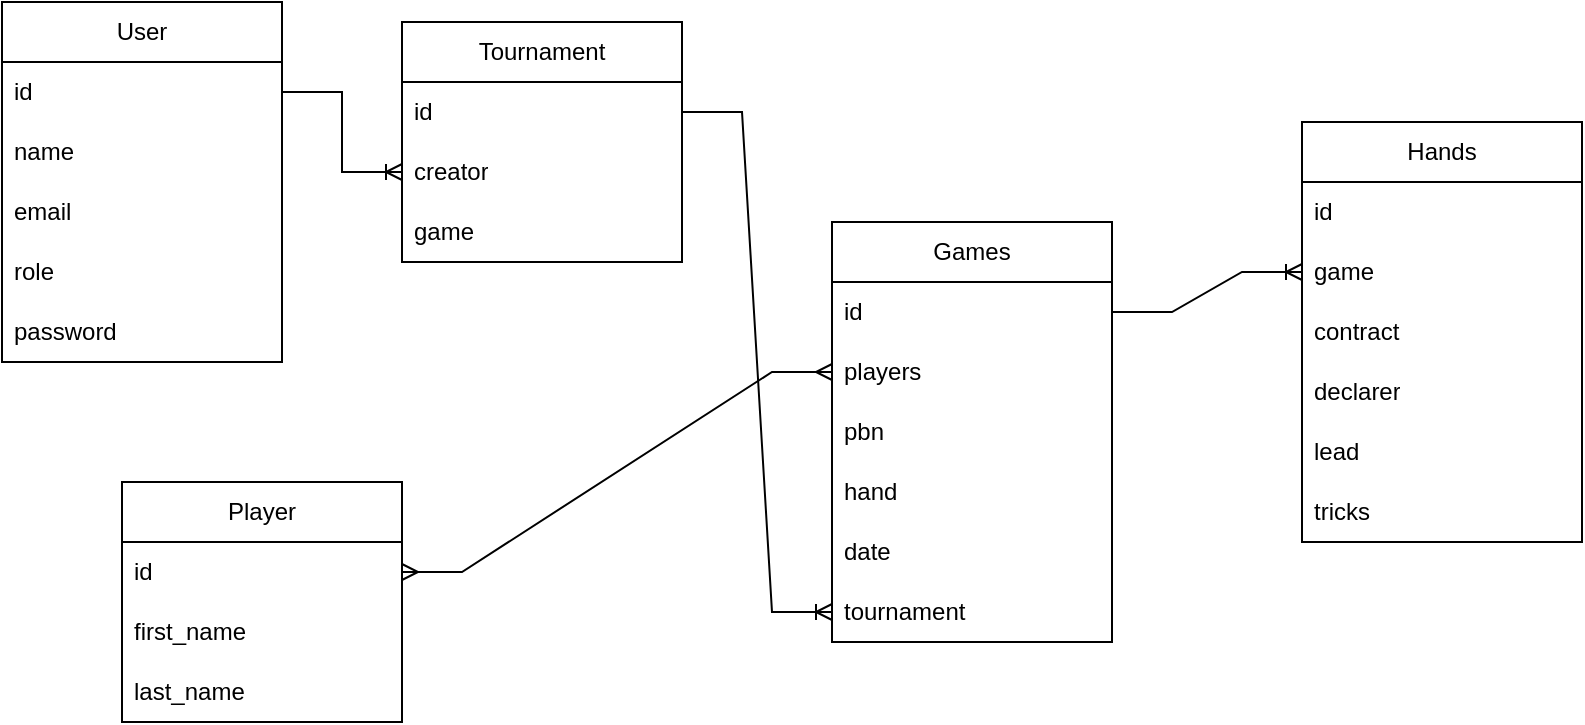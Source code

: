 <mxfile version="21.6.9" type="device">
  <diagram id="R2lEEEUBdFMjLlhIrx00" name="Page-1">
    <mxGraphModel dx="794" dy="471" grid="1" gridSize="10" guides="1" tooltips="1" connect="1" arrows="1" fold="1" page="1" pageScale="1" pageWidth="850" pageHeight="1100" math="0" shadow="0" extFonts="Permanent Marker^https://fonts.googleapis.com/css?family=Permanent+Marker">
      <root>
        <mxCell id="0" />
        <mxCell id="1" parent="0" />
        <mxCell id="_0zR8tpMiIc_uGXx42CH-1" value="User" style="swimlane;fontStyle=0;childLayout=stackLayout;horizontal=1;startSize=30;horizontalStack=0;resizeParent=1;resizeParentMax=0;resizeLast=0;collapsible=1;marginBottom=0;whiteSpace=wrap;html=1;" vertex="1" parent="1">
          <mxGeometry x="10" y="30" width="140" height="180" as="geometry" />
        </mxCell>
        <mxCell id="_0zR8tpMiIc_uGXx42CH-2" value="id" style="text;strokeColor=none;fillColor=none;align=left;verticalAlign=middle;spacingLeft=4;spacingRight=4;overflow=hidden;points=[[0,0.5],[1,0.5]];portConstraint=eastwest;rotatable=0;whiteSpace=wrap;html=1;" vertex="1" parent="_0zR8tpMiIc_uGXx42CH-1">
          <mxGeometry y="30" width="140" height="30" as="geometry" />
        </mxCell>
        <mxCell id="_0zR8tpMiIc_uGXx42CH-3" value="name" style="text;strokeColor=none;fillColor=none;align=left;verticalAlign=middle;spacingLeft=4;spacingRight=4;overflow=hidden;points=[[0,0.5],[1,0.5]];portConstraint=eastwest;rotatable=0;whiteSpace=wrap;html=1;" vertex="1" parent="_0zR8tpMiIc_uGXx42CH-1">
          <mxGeometry y="60" width="140" height="30" as="geometry" />
        </mxCell>
        <mxCell id="_0zR8tpMiIc_uGXx42CH-4" value="email" style="text;strokeColor=none;fillColor=none;align=left;verticalAlign=middle;spacingLeft=4;spacingRight=4;overflow=hidden;points=[[0,0.5],[1,0.5]];portConstraint=eastwest;rotatable=0;whiteSpace=wrap;html=1;" vertex="1" parent="_0zR8tpMiIc_uGXx42CH-1">
          <mxGeometry y="90" width="140" height="30" as="geometry" />
        </mxCell>
        <mxCell id="_0zR8tpMiIc_uGXx42CH-5" value="role" style="text;strokeColor=none;fillColor=none;align=left;verticalAlign=middle;spacingLeft=4;spacingRight=4;overflow=hidden;points=[[0,0.5],[1,0.5]];portConstraint=eastwest;rotatable=0;whiteSpace=wrap;html=1;" vertex="1" parent="_0zR8tpMiIc_uGXx42CH-1">
          <mxGeometry y="120" width="140" height="30" as="geometry" />
        </mxCell>
        <mxCell id="_0zR8tpMiIc_uGXx42CH-6" value="password" style="text;strokeColor=none;fillColor=none;align=left;verticalAlign=middle;spacingLeft=4;spacingRight=4;overflow=hidden;points=[[0,0.5],[1,0.5]];portConstraint=eastwest;rotatable=0;whiteSpace=wrap;html=1;" vertex="1" parent="_0zR8tpMiIc_uGXx42CH-1">
          <mxGeometry y="150" width="140" height="30" as="geometry" />
        </mxCell>
        <mxCell id="_0zR8tpMiIc_uGXx42CH-7" value="Games" style="swimlane;fontStyle=0;childLayout=stackLayout;horizontal=1;startSize=30;horizontalStack=0;resizeParent=1;resizeParentMax=0;resizeLast=0;collapsible=1;marginBottom=0;whiteSpace=wrap;html=1;" vertex="1" parent="1">
          <mxGeometry x="425" y="140" width="140" height="210" as="geometry" />
        </mxCell>
        <mxCell id="_0zR8tpMiIc_uGXx42CH-8" value="id" style="text;strokeColor=none;fillColor=none;align=left;verticalAlign=middle;spacingLeft=4;spacingRight=4;overflow=hidden;points=[[0,0.5],[1,0.5]];portConstraint=eastwest;rotatable=0;whiteSpace=wrap;html=1;" vertex="1" parent="_0zR8tpMiIc_uGXx42CH-7">
          <mxGeometry y="30" width="140" height="30" as="geometry" />
        </mxCell>
        <mxCell id="_0zR8tpMiIc_uGXx42CH-14" value="players" style="text;strokeColor=none;fillColor=none;align=left;verticalAlign=middle;spacingLeft=4;spacingRight=4;overflow=hidden;points=[[0,0.5],[1,0.5]];portConstraint=eastwest;rotatable=0;whiteSpace=wrap;html=1;" vertex="1" parent="_0zR8tpMiIc_uGXx42CH-7">
          <mxGeometry y="60" width="140" height="30" as="geometry" />
        </mxCell>
        <mxCell id="_0zR8tpMiIc_uGXx42CH-15" value="pbn" style="text;strokeColor=none;fillColor=none;align=left;verticalAlign=middle;spacingLeft=4;spacingRight=4;overflow=hidden;points=[[0,0.5],[1,0.5]];portConstraint=eastwest;rotatable=0;whiteSpace=wrap;html=1;" vertex="1" parent="_0zR8tpMiIc_uGXx42CH-7">
          <mxGeometry y="90" width="140" height="30" as="geometry" />
        </mxCell>
        <mxCell id="_0zR8tpMiIc_uGXx42CH-16" value="hand" style="text;strokeColor=none;fillColor=none;align=left;verticalAlign=middle;spacingLeft=4;spacingRight=4;overflow=hidden;points=[[0,0.5],[1,0.5]];portConstraint=eastwest;rotatable=0;whiteSpace=wrap;html=1;" vertex="1" parent="_0zR8tpMiIc_uGXx42CH-7">
          <mxGeometry y="120" width="140" height="30" as="geometry" />
        </mxCell>
        <mxCell id="_0zR8tpMiIc_uGXx42CH-46" value="date" style="text;strokeColor=none;fillColor=none;align=left;verticalAlign=middle;spacingLeft=4;spacingRight=4;overflow=hidden;points=[[0,0.5],[1,0.5]];portConstraint=eastwest;rotatable=0;whiteSpace=wrap;html=1;" vertex="1" parent="_0zR8tpMiIc_uGXx42CH-7">
          <mxGeometry y="150" width="140" height="30" as="geometry" />
        </mxCell>
        <mxCell id="_0zR8tpMiIc_uGXx42CH-52" value="tournament" style="text;strokeColor=none;fillColor=none;align=left;verticalAlign=middle;spacingLeft=4;spacingRight=4;overflow=hidden;points=[[0,0.5],[1,0.5]];portConstraint=eastwest;rotatable=0;whiteSpace=wrap;html=1;" vertex="1" parent="_0zR8tpMiIc_uGXx42CH-7">
          <mxGeometry y="180" width="140" height="30" as="geometry" />
        </mxCell>
        <mxCell id="_0zR8tpMiIc_uGXx42CH-17" value="Hands" style="swimlane;fontStyle=0;childLayout=stackLayout;horizontal=1;startSize=30;horizontalStack=0;resizeParent=1;resizeParentMax=0;resizeLast=0;collapsible=1;marginBottom=0;whiteSpace=wrap;html=1;" vertex="1" parent="1">
          <mxGeometry x="660" y="90" width="140" height="210" as="geometry" />
        </mxCell>
        <mxCell id="_0zR8tpMiIc_uGXx42CH-18" value="id" style="text;strokeColor=none;fillColor=none;align=left;verticalAlign=middle;spacingLeft=4;spacingRight=4;overflow=hidden;points=[[0,0.5],[1,0.5]];portConstraint=eastwest;rotatable=0;whiteSpace=wrap;html=1;" vertex="1" parent="_0zR8tpMiIc_uGXx42CH-17">
          <mxGeometry y="30" width="140" height="30" as="geometry" />
        </mxCell>
        <mxCell id="_0zR8tpMiIc_uGXx42CH-19" value="game" style="text;strokeColor=none;fillColor=none;align=left;verticalAlign=middle;spacingLeft=4;spacingRight=4;overflow=hidden;points=[[0,0.5],[1,0.5]];portConstraint=eastwest;rotatable=0;whiteSpace=wrap;html=1;" vertex="1" parent="_0zR8tpMiIc_uGXx42CH-17">
          <mxGeometry y="60" width="140" height="30" as="geometry" />
        </mxCell>
        <mxCell id="_0zR8tpMiIc_uGXx42CH-20" value="contract" style="text;strokeColor=none;fillColor=none;align=left;verticalAlign=middle;spacingLeft=4;spacingRight=4;overflow=hidden;points=[[0,0.5],[1,0.5]];portConstraint=eastwest;rotatable=0;whiteSpace=wrap;html=1;" vertex="1" parent="_0zR8tpMiIc_uGXx42CH-17">
          <mxGeometry y="90" width="140" height="30" as="geometry" />
        </mxCell>
        <mxCell id="_0zR8tpMiIc_uGXx42CH-26" value="declarer" style="text;strokeColor=none;fillColor=none;align=left;verticalAlign=middle;spacingLeft=4;spacingRight=4;overflow=hidden;points=[[0,0.5],[1,0.5]];portConstraint=eastwest;rotatable=0;whiteSpace=wrap;html=1;" vertex="1" parent="_0zR8tpMiIc_uGXx42CH-17">
          <mxGeometry y="120" width="140" height="30" as="geometry" />
        </mxCell>
        <mxCell id="_0zR8tpMiIc_uGXx42CH-27" value="lead" style="text;strokeColor=none;fillColor=none;align=left;verticalAlign=middle;spacingLeft=4;spacingRight=4;overflow=hidden;points=[[0,0.5],[1,0.5]];portConstraint=eastwest;rotatable=0;whiteSpace=wrap;html=1;" vertex="1" parent="_0zR8tpMiIc_uGXx42CH-17">
          <mxGeometry y="150" width="140" height="30" as="geometry" />
        </mxCell>
        <mxCell id="_0zR8tpMiIc_uGXx42CH-28" value="tricks" style="text;strokeColor=none;fillColor=none;align=left;verticalAlign=middle;spacingLeft=4;spacingRight=4;overflow=hidden;points=[[0,0.5],[1,0.5]];portConstraint=eastwest;rotatable=0;whiteSpace=wrap;html=1;" vertex="1" parent="_0zR8tpMiIc_uGXx42CH-17">
          <mxGeometry y="180" width="140" height="30" as="geometry" />
        </mxCell>
        <mxCell id="_0zR8tpMiIc_uGXx42CH-29" value="Player" style="swimlane;fontStyle=0;childLayout=stackLayout;horizontal=1;startSize=30;horizontalStack=0;resizeParent=1;resizeParentMax=0;resizeLast=0;collapsible=1;marginBottom=0;whiteSpace=wrap;html=1;" vertex="1" parent="1">
          <mxGeometry x="70" y="270" width="140" height="120" as="geometry" />
        </mxCell>
        <mxCell id="_0zR8tpMiIc_uGXx42CH-30" value="id" style="text;strokeColor=none;fillColor=none;align=left;verticalAlign=middle;spacingLeft=4;spacingRight=4;overflow=hidden;points=[[0,0.5],[1,0.5]];portConstraint=eastwest;rotatable=0;whiteSpace=wrap;html=1;" vertex="1" parent="_0zR8tpMiIc_uGXx42CH-29">
          <mxGeometry y="30" width="140" height="30" as="geometry" />
        </mxCell>
        <mxCell id="_0zR8tpMiIc_uGXx42CH-31" value="first_name" style="text;strokeColor=none;fillColor=none;align=left;verticalAlign=middle;spacingLeft=4;spacingRight=4;overflow=hidden;points=[[0,0.5],[1,0.5]];portConstraint=eastwest;rotatable=0;whiteSpace=wrap;html=1;" vertex="1" parent="_0zR8tpMiIc_uGXx42CH-29">
          <mxGeometry y="60" width="140" height="30" as="geometry" />
        </mxCell>
        <mxCell id="_0zR8tpMiIc_uGXx42CH-32" value="last_name" style="text;strokeColor=none;fillColor=none;align=left;verticalAlign=middle;spacingLeft=4;spacingRight=4;overflow=hidden;points=[[0,0.5],[1,0.5]];portConstraint=eastwest;rotatable=0;whiteSpace=wrap;html=1;" vertex="1" parent="_0zR8tpMiIc_uGXx42CH-29">
          <mxGeometry y="90" width="140" height="30" as="geometry" />
        </mxCell>
        <mxCell id="_0zR8tpMiIc_uGXx42CH-38" value="" style="edgeStyle=entityRelationEdgeStyle;fontSize=12;html=1;endArrow=ERoneToMany;rounded=0;exitX=1;exitY=0.5;exitDx=0;exitDy=0;entryX=0;entryY=0.5;entryDx=0;entryDy=0;" edge="1" parent="1" source="_0zR8tpMiIc_uGXx42CH-2" target="_0zR8tpMiIc_uGXx42CH-49">
          <mxGeometry width="100" height="100" relative="1" as="geometry">
            <mxPoint x="240" y="230" as="sourcePoint" />
            <mxPoint x="340" y="130" as="targetPoint" />
            <Array as="points">
              <mxPoint x="230" y="150" />
              <mxPoint x="230" y="130" />
              <mxPoint x="250" y="130" />
            </Array>
          </mxGeometry>
        </mxCell>
        <mxCell id="_0zR8tpMiIc_uGXx42CH-47" value="Tournament" style="swimlane;fontStyle=0;childLayout=stackLayout;horizontal=1;startSize=30;horizontalStack=0;resizeParent=1;resizeParentMax=0;resizeLast=0;collapsible=1;marginBottom=0;whiteSpace=wrap;html=1;" vertex="1" parent="1">
          <mxGeometry x="210" y="40" width="140" height="120" as="geometry" />
        </mxCell>
        <mxCell id="_0zR8tpMiIc_uGXx42CH-48" value="id" style="text;strokeColor=none;fillColor=none;align=left;verticalAlign=middle;spacingLeft=4;spacingRight=4;overflow=hidden;points=[[0,0.5],[1,0.5]];portConstraint=eastwest;rotatable=0;whiteSpace=wrap;html=1;" vertex="1" parent="_0zR8tpMiIc_uGXx42CH-47">
          <mxGeometry y="30" width="140" height="30" as="geometry" />
        </mxCell>
        <mxCell id="_0zR8tpMiIc_uGXx42CH-49" value="creator" style="text;strokeColor=none;fillColor=none;align=left;verticalAlign=middle;spacingLeft=4;spacingRight=4;overflow=hidden;points=[[0,0.5],[1,0.5]];portConstraint=eastwest;rotatable=0;whiteSpace=wrap;html=1;" vertex="1" parent="_0zR8tpMiIc_uGXx42CH-47">
          <mxGeometry y="60" width="140" height="30" as="geometry" />
        </mxCell>
        <mxCell id="_0zR8tpMiIc_uGXx42CH-50" value="game" style="text;strokeColor=none;fillColor=none;align=left;verticalAlign=middle;spacingLeft=4;spacingRight=4;overflow=hidden;points=[[0,0.5],[1,0.5]];portConstraint=eastwest;rotatable=0;whiteSpace=wrap;html=1;" vertex="1" parent="_0zR8tpMiIc_uGXx42CH-47">
          <mxGeometry y="90" width="140" height="30" as="geometry" />
        </mxCell>
        <mxCell id="_0zR8tpMiIc_uGXx42CH-51" value="" style="edgeStyle=entityRelationEdgeStyle;fontSize=12;html=1;endArrow=ERoneToMany;rounded=0;exitX=1;exitY=0.5;exitDx=0;exitDy=0;entryX=0;entryY=0.5;entryDx=0;entryDy=0;" edge="1" parent="1" source="_0zR8tpMiIc_uGXx42CH-48" target="_0zR8tpMiIc_uGXx42CH-52">
          <mxGeometry width="100" height="100" relative="1" as="geometry">
            <mxPoint x="300" y="230" as="sourcePoint" />
            <mxPoint x="400" y="130" as="targetPoint" />
            <Array as="points">
              <mxPoint x="290" y="160" />
            </Array>
          </mxGeometry>
        </mxCell>
        <mxCell id="_0zR8tpMiIc_uGXx42CH-53" value="" style="edgeStyle=entityRelationEdgeStyle;fontSize=12;html=1;endArrow=ERoneToMany;rounded=0;exitX=1;exitY=0.5;exitDx=0;exitDy=0;entryX=0;entryY=0.5;entryDx=0;entryDy=0;" edge="1" parent="1" source="_0zR8tpMiIc_uGXx42CH-8" target="_0zR8tpMiIc_uGXx42CH-19">
          <mxGeometry width="100" height="100" relative="1" as="geometry">
            <mxPoint x="565" y="345" as="sourcePoint" />
            <mxPoint x="665" y="150" as="targetPoint" />
          </mxGeometry>
        </mxCell>
        <mxCell id="_0zR8tpMiIc_uGXx42CH-54" value="" style="edgeStyle=entityRelationEdgeStyle;fontSize=12;html=1;endArrow=ERmany;startArrow=ERmany;rounded=0;entryX=0;entryY=0.5;entryDx=0;entryDy=0;exitX=1;exitY=0.5;exitDx=0;exitDy=0;" edge="1" parent="1" source="_0zR8tpMiIc_uGXx42CH-30" target="_0zR8tpMiIc_uGXx42CH-14">
          <mxGeometry width="100" height="100" relative="1" as="geometry">
            <mxPoint x="280" y="320" as="sourcePoint" />
            <mxPoint x="380" y="220" as="targetPoint" />
          </mxGeometry>
        </mxCell>
      </root>
    </mxGraphModel>
  </diagram>
</mxfile>
